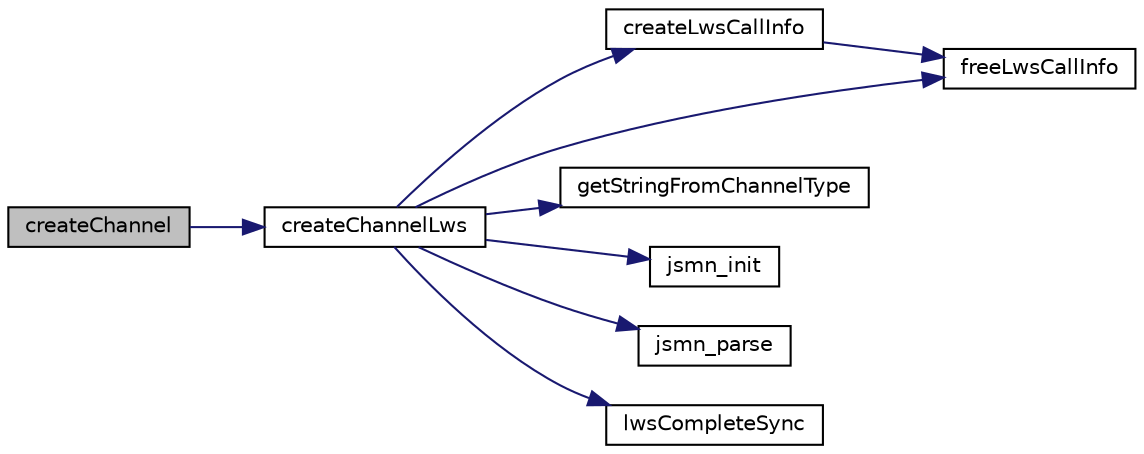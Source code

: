 digraph "createChannel"
{
 // LATEX_PDF_SIZE
  edge [fontname="Helvetica",fontsize="10",labelfontname="Helvetica",labelfontsize="10"];
  node [fontname="Helvetica",fontsize="10",shape=record];
  rankdir="LR";
  Node1 [label="createChannel",height=0.2,width=0.4,color="black", fillcolor="grey75", style="filled", fontcolor="black",tooltip=" "];
  Node1 -> Node2 [color="midnightblue",fontsize="10",style="solid",fontname="Helvetica"];
  Node2 [label="createChannelLws",height=0.2,width=0.4,color="black", fillcolor="white", style="filled",URL="$LwsApiCalls_8c.html#aaa11ed305dd9f71bc0a1b0fdd5ee46fd",tooltip=" "];
  Node2 -> Node3 [color="midnightblue",fontsize="10",style="solid",fontname="Helvetica"];
  Node3 [label="createLwsCallInfo",height=0.2,width=0.4,color="black", fillcolor="white", style="filled",URL="$LwsApiCalls_8c.html#a988b3c6e00aa3e79fce24a41faeb772c",tooltip=" "];
  Node3 -> Node4 [color="midnightblue",fontsize="10",style="solid",fontname="Helvetica"];
  Node4 [label="freeLwsCallInfo",height=0.2,width=0.4,color="black", fillcolor="white", style="filled",URL="$LwsApiCalls_8c.html#a22be1d34eb8fe76e2872b23ea9f981d1",tooltip=" "];
  Node2 -> Node4 [color="midnightblue",fontsize="10",style="solid",fontname="Helvetica"];
  Node2 -> Node5 [color="midnightblue",fontsize="10",style="solid",fontname="Helvetica"];
  Node5 [label="getStringFromChannelType",height=0.2,width=0.4,color="black", fillcolor="white", style="filled",URL="$ChannelInfo_8c.html#ae17a90f8acd89056991245315f8cf725",tooltip=" "];
  Node2 -> Node6 [color="midnightblue",fontsize="10",style="solid",fontname="Helvetica"];
  Node6 [label="jsmn_init",height=0.2,width=0.4,color="black", fillcolor="white", style="filled",URL="$jsmn_8h.html#a8d4a8b3ce5c3d600feea38615b5f9aa6",tooltip=" "];
  Node2 -> Node7 [color="midnightblue",fontsize="10",style="solid",fontname="Helvetica"];
  Node7 [label="jsmn_parse",height=0.2,width=0.4,color="black", fillcolor="white", style="filled",URL="$jsmn_8h.html#acf28c8ae404fb0ad2823270d2a4c322a",tooltip=" "];
  Node2 -> Node8 [color="midnightblue",fontsize="10",style="solid",fontname="Helvetica"];
  Node8 [label="lwsCompleteSync",height=0.2,width=0.4,color="black", fillcolor="white", style="filled",URL="$LwsApiCalls_8c.html#a3c3cdd7608d37131d839bc47bd5de90b",tooltip=" "];
}
